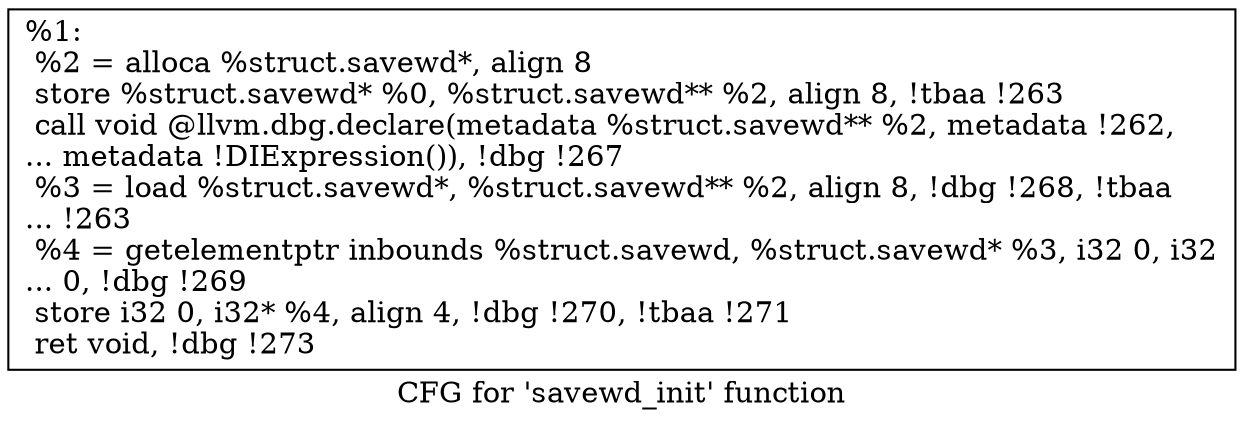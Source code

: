 digraph "CFG for 'savewd_init' function" {
	label="CFG for 'savewd_init' function";

	Node0x90b0e0 [shape=record,label="{%1:\l  %2 = alloca %struct.savewd*, align 8\l  store %struct.savewd* %0, %struct.savewd** %2, align 8, !tbaa !263\l  call void @llvm.dbg.declare(metadata %struct.savewd** %2, metadata !262,\l... metadata !DIExpression()), !dbg !267\l  %3 = load %struct.savewd*, %struct.savewd** %2, align 8, !dbg !268, !tbaa\l... !263\l  %4 = getelementptr inbounds %struct.savewd, %struct.savewd* %3, i32 0, i32\l... 0, !dbg !269\l  store i32 0, i32* %4, align 4, !dbg !270, !tbaa !271\l  ret void, !dbg !273\l}"];
}
